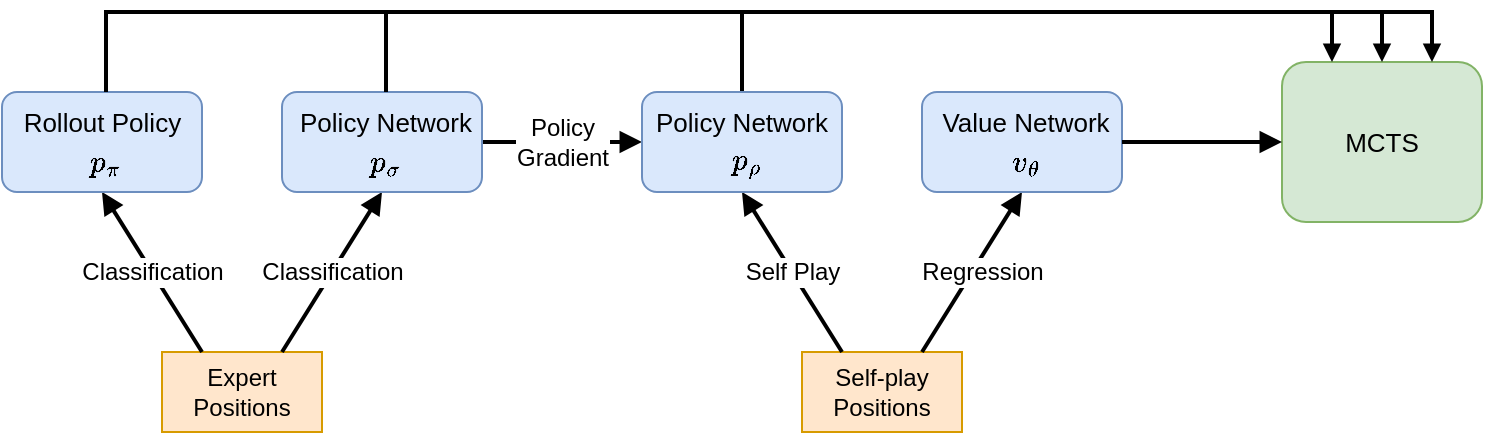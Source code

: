 <mxfile version="13.2.3" type="device"><diagram id="-eL35Uo7eevVvwInZk3C" name="Page-1"><mxGraphModel dx="788" dy="552" grid="1" gridSize="10" guides="1" tooltips="1" connect="1" arrows="1" fold="1" page="1" pageScale="1" pageWidth="827" pageHeight="1169" math="1" shadow="0"><root><mxCell id="0"/><mxCell id="1" parent="0"/><mxCell id="awuRIIjKfGCHAZfdEBrY-1" value="Expert Positions" style="rounded=0;whiteSpace=wrap;html=1;fillColor=#ffe6cc;strokeColor=#d79b00;" parent="1" vertex="1"><mxGeometry x="160" y="400" width="80" height="40" as="geometry"/></mxCell><mxCell id="awuRIIjKfGCHAZfdEBrY-3" value="&lt;font style=&quot;font-size: 12px&quot;&gt;Classification&lt;/font&gt;" style="endArrow=block;html=1;endFill=1;strokeWidth=2;exitX=0.25;exitY=0;exitDx=0;exitDy=0;entryX=0.5;entryY=1;entryDx=0;entryDy=0;" parent="1" source="awuRIIjKfGCHAZfdEBrY-1" target="awuRIIjKfGCHAZfdEBrY-10" edge="1"><mxGeometry width="50" height="50" relative="1" as="geometry"><mxPoint x="180" y="390" as="sourcePoint"/><mxPoint x="100" y="410" as="targetPoint"/></mxGeometry></mxCell><mxCell id="awuRIIjKfGCHAZfdEBrY-5" value="&lt;font style=&quot;font-size: 12px&quot;&gt;Classification&lt;/font&gt;" style="endArrow=block;html=1;endFill=1;strokeWidth=2;exitX=0.75;exitY=0;exitDx=0;exitDy=0;entryX=0.5;entryY=1;entryDx=0;entryDy=0;" parent="1" source="awuRIIjKfGCHAZfdEBrY-1" target="awuRIIjKfGCHAZfdEBrY-15" edge="1"><mxGeometry width="50" height="50" relative="1" as="geometry"><mxPoint x="330" y="400.0" as="sourcePoint"/><mxPoint x="280" y="320" as="targetPoint"/></mxGeometry></mxCell><mxCell id="awuRIIjKfGCHAZfdEBrY-21" value="" style="group" parent="1" vertex="1" connectable="0"><mxGeometry x="80" y="270" width="102" height="50" as="geometry"/></mxCell><mxCell id="awuRIIjKfGCHAZfdEBrY-18" value="" style="group" parent="awuRIIjKfGCHAZfdEBrY-21" vertex="1" connectable="0"><mxGeometry width="102" height="50" as="geometry"/></mxCell><mxCell id="awuRIIjKfGCHAZfdEBrY-10" value="" style="rounded=1;whiteSpace=wrap;html=1;fillColor=#dae8fc;strokeColor=#6c8ebf;" parent="awuRIIjKfGCHAZfdEBrY-18" vertex="1"><mxGeometry width="100" height="50" as="geometry"/></mxCell><mxCell id="awuRIIjKfGCHAZfdEBrY-11" value="&lt;font style=&quot;font-size: 13px&quot;&gt;Rollout Policy&amp;nbsp;&lt;/font&gt;" style="text;html=1;strokeColor=none;fillColor=none;align=center;verticalAlign=middle;whiteSpace=wrap;rounded=0;" parent="awuRIIjKfGCHAZfdEBrY-18" vertex="1"><mxGeometry x="2" width="100" height="30" as="geometry"/></mxCell><mxCell id="awuRIIjKfGCHAZfdEBrY-12" value="&lt;font style=&quot;font-size: 13px&quot;&gt;$$ p_\pi $$&lt;/font&gt;" style="text;html=1;strokeColor=none;fillColor=none;align=center;verticalAlign=middle;whiteSpace=wrap;rounded=0;" parent="awuRIIjKfGCHAZfdEBrY-18" vertex="1"><mxGeometry x="32" y="25" width="40" height="20" as="geometry"/></mxCell><mxCell id="awuRIIjKfGCHAZfdEBrY-23" value="Self-play&lt;br&gt;Positions" style="rounded=0;whiteSpace=wrap;html=1;fillColor=#ffe6cc;strokeColor=#d79b00;" parent="1" vertex="1"><mxGeometry x="480" y="400" width="80" height="40" as="geometry"/></mxCell><mxCell id="awuRIIjKfGCHAZfdEBrY-24" value="&lt;font style=&quot;font-size: 12px&quot;&gt;Self Play&lt;/font&gt;" style="endArrow=block;html=1;endFill=1;strokeWidth=2;exitX=0.25;exitY=0;exitDx=0;exitDy=0;entryX=0.5;entryY=1;entryDx=0;entryDy=0;" parent="1" source="awuRIIjKfGCHAZfdEBrY-23" target="awuRIIjKfGCHAZfdEBrY-32" edge="1"><mxGeometry width="50" height="50" relative="1" as="geometry"><mxPoint x="500" y="390" as="sourcePoint"/><mxPoint x="420" y="410" as="targetPoint"/></mxGeometry></mxCell><mxCell id="awuRIIjKfGCHAZfdEBrY-25" value="&lt;font style=&quot;font-size: 12px&quot;&gt;Regression&lt;/font&gt;" style="endArrow=block;html=1;endFill=1;strokeWidth=2;exitX=0.75;exitY=0;exitDx=0;exitDy=0;entryX=0.5;entryY=1;entryDx=0;entryDy=0;" parent="1" source="awuRIIjKfGCHAZfdEBrY-23" target="awuRIIjKfGCHAZfdEBrY-27" edge="1"><mxGeometry x="0.056" y="-4" width="50" height="50" relative="1" as="geometry"><mxPoint x="650" y="400.0" as="sourcePoint"/><mxPoint x="600" y="320" as="targetPoint"/><mxPoint as="offset"/></mxGeometry></mxCell><mxCell id="awuRIIjKfGCHAZfdEBrY-26" value="" style="group" parent="1" vertex="1" connectable="0"><mxGeometry x="540" y="270" width="102" height="50" as="geometry"/></mxCell><mxCell id="awuRIIjKfGCHAZfdEBrY-27" value="" style="rounded=1;whiteSpace=wrap;html=1;fillColor=#dae8fc;strokeColor=#6c8ebf;" parent="awuRIIjKfGCHAZfdEBrY-26" vertex="1"><mxGeometry width="100" height="50" as="geometry"/></mxCell><mxCell id="awuRIIjKfGCHAZfdEBrY-28" value="&lt;font style=&quot;font-size: 13px&quot;&gt;Value Network&lt;/font&gt;" style="text;html=1;strokeColor=none;fillColor=none;align=center;verticalAlign=middle;whiteSpace=wrap;rounded=0;" parent="awuRIIjKfGCHAZfdEBrY-26" vertex="1"><mxGeometry x="2" width="100" height="30" as="geometry"/></mxCell><mxCell id="awuRIIjKfGCHAZfdEBrY-29" value="&lt;font style=&quot;font-size: 13px&quot;&gt;$$ v_\theta$$&lt;/font&gt;" style="text;html=1;strokeColor=none;fillColor=none;align=center;verticalAlign=middle;whiteSpace=wrap;rounded=0;" parent="awuRIIjKfGCHAZfdEBrY-26" vertex="1"><mxGeometry x="32" y="25" width="40" height="20" as="geometry"/></mxCell><mxCell id="awuRIIjKfGCHAZfdEBrY-35" value="&lt;font style=&quot;font-size: 12px&quot;&gt;Policy&lt;br&gt;Gradient&lt;/font&gt;" style="endArrow=block;html=1;endFill=1;strokeWidth=2;entryX=0;entryY=0.5;entryDx=0;entryDy=0;exitX=1;exitY=0.5;exitDx=0;exitDy=0;" parent="1" source="awuRIIjKfGCHAZfdEBrY-15" target="awuRIIjKfGCHAZfdEBrY-32" edge="1"><mxGeometry width="50" height="50" relative="1" as="geometry"><mxPoint x="370" y="293" as="sourcePoint"/><mxPoint x="400" y="140.0" as="targetPoint"/></mxGeometry></mxCell><mxCell id="awuRIIjKfGCHAZfdEBrY-15" value="" style="rounded=1;whiteSpace=wrap;html=1;fillColor=#dae8fc;strokeColor=#6c8ebf;" parent="1" vertex="1"><mxGeometry x="220" y="270" width="100" height="50" as="geometry"/></mxCell><mxCell id="awuRIIjKfGCHAZfdEBrY-16" value="&lt;font style=&quot;font-size: 13px&quot;&gt;Policy Network&lt;/font&gt;" style="text;html=1;strokeColor=none;fillColor=none;align=center;verticalAlign=middle;whiteSpace=wrap;rounded=0;" parent="1" vertex="1"><mxGeometry x="222" y="270" width="100" height="30" as="geometry"/></mxCell><mxCell id="awuRIIjKfGCHAZfdEBrY-17" value="&lt;font style=&quot;font-size: 13px&quot;&gt;$$ p_\sigma $$&lt;/font&gt;" style="text;html=1;strokeColor=none;fillColor=none;align=center;verticalAlign=middle;whiteSpace=wrap;rounded=0;" parent="1" vertex="1"><mxGeometry x="252" y="295" width="40" height="20" as="geometry"/></mxCell><mxCell id="G6S2T14TI6GqQPyYXT4x-2" value="&lt;font style=&quot;font-size: 13px&quot;&gt;MCTS&lt;/font&gt;" style="rounded=1;whiteSpace=wrap;html=1;fillColor=#d5e8d4;strokeColor=#82b366;" vertex="1" parent="1"><mxGeometry x="720" y="255" width="100" height="80" as="geometry"/></mxCell><mxCell id="G6S2T14TI6GqQPyYXT4x-5" value="" style="endArrow=block;html=1;endFill=1;strokeWidth=2;exitX=1;exitY=0.5;exitDx=0;exitDy=0;entryX=0;entryY=0.5;entryDx=0;entryDy=0;" edge="1" parent="1" source="awuRIIjKfGCHAZfdEBrY-27" target="G6S2T14TI6GqQPyYXT4x-2"><mxGeometry x="0.528" y="-2" width="50" height="50" relative="1" as="geometry"><mxPoint x="620" y="230" as="sourcePoint"/><mxPoint x="670" y="150" as="targetPoint"/><mxPoint as="offset"/></mxGeometry></mxCell><mxCell id="G6S2T14TI6GqQPyYXT4x-7" value="" style="endArrow=block;html=1;endFill=1;strokeWidth=2;entryX=0.25;entryY=0;entryDx=0;entryDy=0;exitX=0.5;exitY=0;exitDx=0;exitDy=0;rounded=0;endSize=4;" edge="1" parent="1" source="awuRIIjKfGCHAZfdEBrY-32" target="G6S2T14TI6GqQPyYXT4x-2"><mxGeometry width="50" height="50" relative="1" as="geometry"><mxPoint x="560" y="230" as="sourcePoint"/><mxPoint x="552.0" y="130.0" as="targetPoint"/><Array as="points"><mxPoint x="450" y="230"/><mxPoint x="745" y="230"/></Array></mxGeometry></mxCell><mxCell id="awuRIIjKfGCHAZfdEBrY-32" value="" style="rounded=1;whiteSpace=wrap;html=1;fillColor=#dae8fc;strokeColor=#6c8ebf;" parent="1" vertex="1"><mxGeometry x="400" y="270" width="100" height="50" as="geometry"/></mxCell><mxCell id="awuRIIjKfGCHAZfdEBrY-33" value="&lt;font style=&quot;font-size: 13px&quot;&gt;Policy Network&lt;/font&gt;" style="text;html=1;strokeColor=none;fillColor=none;align=center;verticalAlign=middle;whiteSpace=wrap;rounded=0;" parent="1" vertex="1"><mxGeometry x="400" y="270" width="100" height="30" as="geometry"/></mxCell><mxCell id="awuRIIjKfGCHAZfdEBrY-34" value="&lt;font style=&quot;font-size: 13px&quot;&gt;$$ p_\rho $$&lt;/font&gt;" style="text;html=1;strokeColor=none;fillColor=none;align=center;verticalAlign=middle;whiteSpace=wrap;rounded=0;" parent="1" vertex="1"><mxGeometry x="432" y="295" width="40" height="20" as="geometry"/></mxCell><mxCell id="G6S2T14TI6GqQPyYXT4x-8" value="" style="endArrow=block;html=1;endFill=1;strokeWidth=2;entryX=0.75;entryY=0;entryDx=0;entryDy=0;rounded=0;exitX=0.5;exitY=0;exitDx=0;exitDy=0;endSize=4;" edge="1" parent="1" source="awuRIIjKfGCHAZfdEBrY-16" target="G6S2T14TI6GqQPyYXT4x-2"><mxGeometry width="50" height="50" relative="1" as="geometry"><mxPoint x="280" y="240" as="sourcePoint"/><mxPoint x="755" y="225.0" as="targetPoint"/><Array as="points"><mxPoint x="272" y="230"/><mxPoint x="795" y="230"/></Array></mxGeometry></mxCell><mxCell id="G6S2T14TI6GqQPyYXT4x-9" value="" style="endArrow=block;html=1;endFill=1;strokeWidth=2;entryX=0.5;entryY=0;entryDx=0;entryDy=0;rounded=0;exitX=0.5;exitY=0;exitDx=0;exitDy=0;startSize=6;endSize=4;" edge="1" parent="1" source="awuRIIjKfGCHAZfdEBrY-11" target="G6S2T14TI6GqQPyYXT4x-2"><mxGeometry width="50" height="50" relative="1" as="geometry"><mxPoint x="282" y="220.0" as="sourcePoint"/><mxPoint x="805.0" y="205.0" as="targetPoint"/><Array as="points"><mxPoint x="132" y="230"/><mxPoint x="770" y="230"/></Array></mxGeometry></mxCell></root></mxGraphModel></diagram></mxfile>